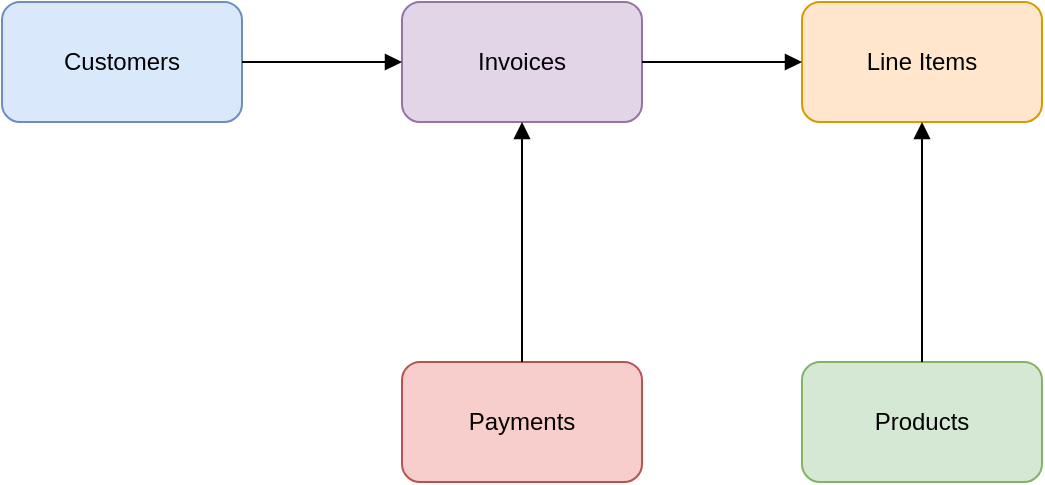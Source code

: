 <?xml version="1.0" encoding="UTF-8"?>
<mxfile version="20.8.17" type="device">
  <diagram id="RetailSalesModel" name="Retail Sales Entity">
    <mxGraphModel dx="1032" dy="586" grid="1" gridSize="10" guides="1" tooltips="1" connect="1" arrows="1" fold="1" page="1" pageScale="1" pageWidth="850" pageHeight="1100" math="0" shadow="0">
      <root>
        <mxCell id="0"/>
        <mxCell id="1" parent="0"/>
        <!-- === Entity Vertices === -->
        <mxCell id="CUST" value="Customers" style="rounded=1;whiteSpace=wrap;html=1;fillColor=#DAE8FC;strokeColor=#6C8EBF;" vertex="1" parent="1">
          <mxGeometry x="20"  y="20"  width="120" height="60" as="geometry"/>
        </mxCell>
        <mxCell id="INV" value="Invoices"  style="rounded=1;whiteSpace=wrap;html=1;fillColor=#E1D5E7;strokeColor=#9673A6;" vertex="1" parent="1">
          <mxGeometry x="220" y="20"  width="120" height="60" as="geometry"/>
        </mxCell>
        <mxCell id="LINE" value="Line Items" style="rounded=1;whiteSpace=wrap;html=1;fillColor=#FFE6CC;strokeColor=#D79B00;" vertex="1" parent="1">
          <mxGeometry x="420" y="20"  width="120" height="60" as="geometry"/>
        </mxCell>
        <mxCell id="PROD" value="Products" style="rounded=1;whiteSpace=wrap;html=1;fillColor=#D5E8D4;strokeColor=#82B366;" vertex="1" parent="1">
          <mxGeometry x="420" y="200" width="120" height="60" as="geometry"/>
        </mxCell>
        <mxCell id="PAY" value="Payments" style="rounded=1;whiteSpace=wrap;html=1;fillColor=#F8CECC;strokeColor=#B85450;" vertex="1" parent="1">
          <mxGeometry x="220" y="200" width="120" height="60" as="geometry"/>
        </mxCell>
        <!-- === Edges (with simple 1‑to‑many direction) === -->
        <mxCell id="e1" style="endArrow=block;html=1;strokeColor=#000000;" edge="1" parent="1" source="CUST" target="INV">
          <mxGeometry relative="1" as="geometry"/>
        </mxCell>
        <mxCell id="e2" style="endArrow=block;html=1;strokeColor=#000000;" edge="1" parent="1" source="INV"  target="LINE">
          <mxGeometry relative="1" as="geometry"/>
        </mxCell>
        <mxCell id="e3" style="endArrow=block;html=1;strokeColor=#000000;" edge="1" parent="1" source="PROD" target="LINE">
          <mxGeometry relative="1" as="geometry"/>
        </mxCell>
        <mxCell id="e4" style="endArrow=block;html=1;strokeColor=#000000;" edge="1" parent="1" source="PAY"  target="INV">
          <mxGeometry relative="1" as="geometry"/>
        </mxCell>
      </root>
    </mxGraphModel>
  </diagram>
</mxfile>
